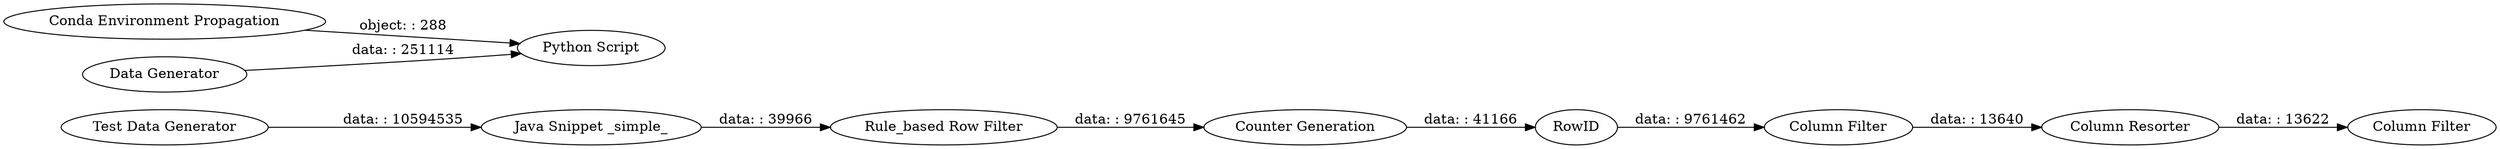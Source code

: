 digraph {
	"-5534161246632571974_257" [label="Counter Generation"]
	"-5534161246632571974_255" [label="Java Snippet _simple_"]
	"-8023322141328696536_251" [label="Test Data Generator"]
	"-5534161246632571974_256" [label="Rule_based Row Filter"]
	"-8023322141328696536_267" [label="Column Resorter"]
	"-5534161246632571974_253" [label="Column Filter"]
	"-8023322141328696536_273" [label="Column Filter"]
	"-8023322141328696536_269" [label="Conda Environment Propagation"]
	"-5534161246632571974_258" [label=RowID]
	"-8023322141328696536_272" [label="Data Generator"]
	"-8023322141328696536_268" [label="Python Script"]
	"-5534161246632571974_253" -> "-8023322141328696536_267" [label="data: : 13640"]
	"-8023322141328696536_272" -> "-8023322141328696536_268" [label="data: : 251114"]
	"-5534161246632571974_255" -> "-5534161246632571974_256" [label="data: : 39966"]
	"-5534161246632571974_257" -> "-5534161246632571974_258" [label="data: : 41166"]
	"-8023322141328696536_267" -> "-8023322141328696536_273" [label="data: : 13622"]
	"-5534161246632571974_258" -> "-5534161246632571974_253" [label="data: : 9761462"]
	"-8023322141328696536_269" -> "-8023322141328696536_268" [label="object: : 288"]
	"-8023322141328696536_251" -> "-5534161246632571974_255" [label="data: : 10594535"]
	"-5534161246632571974_256" -> "-5534161246632571974_257" [label="data: : 9761645"]
	rankdir=LR
}
